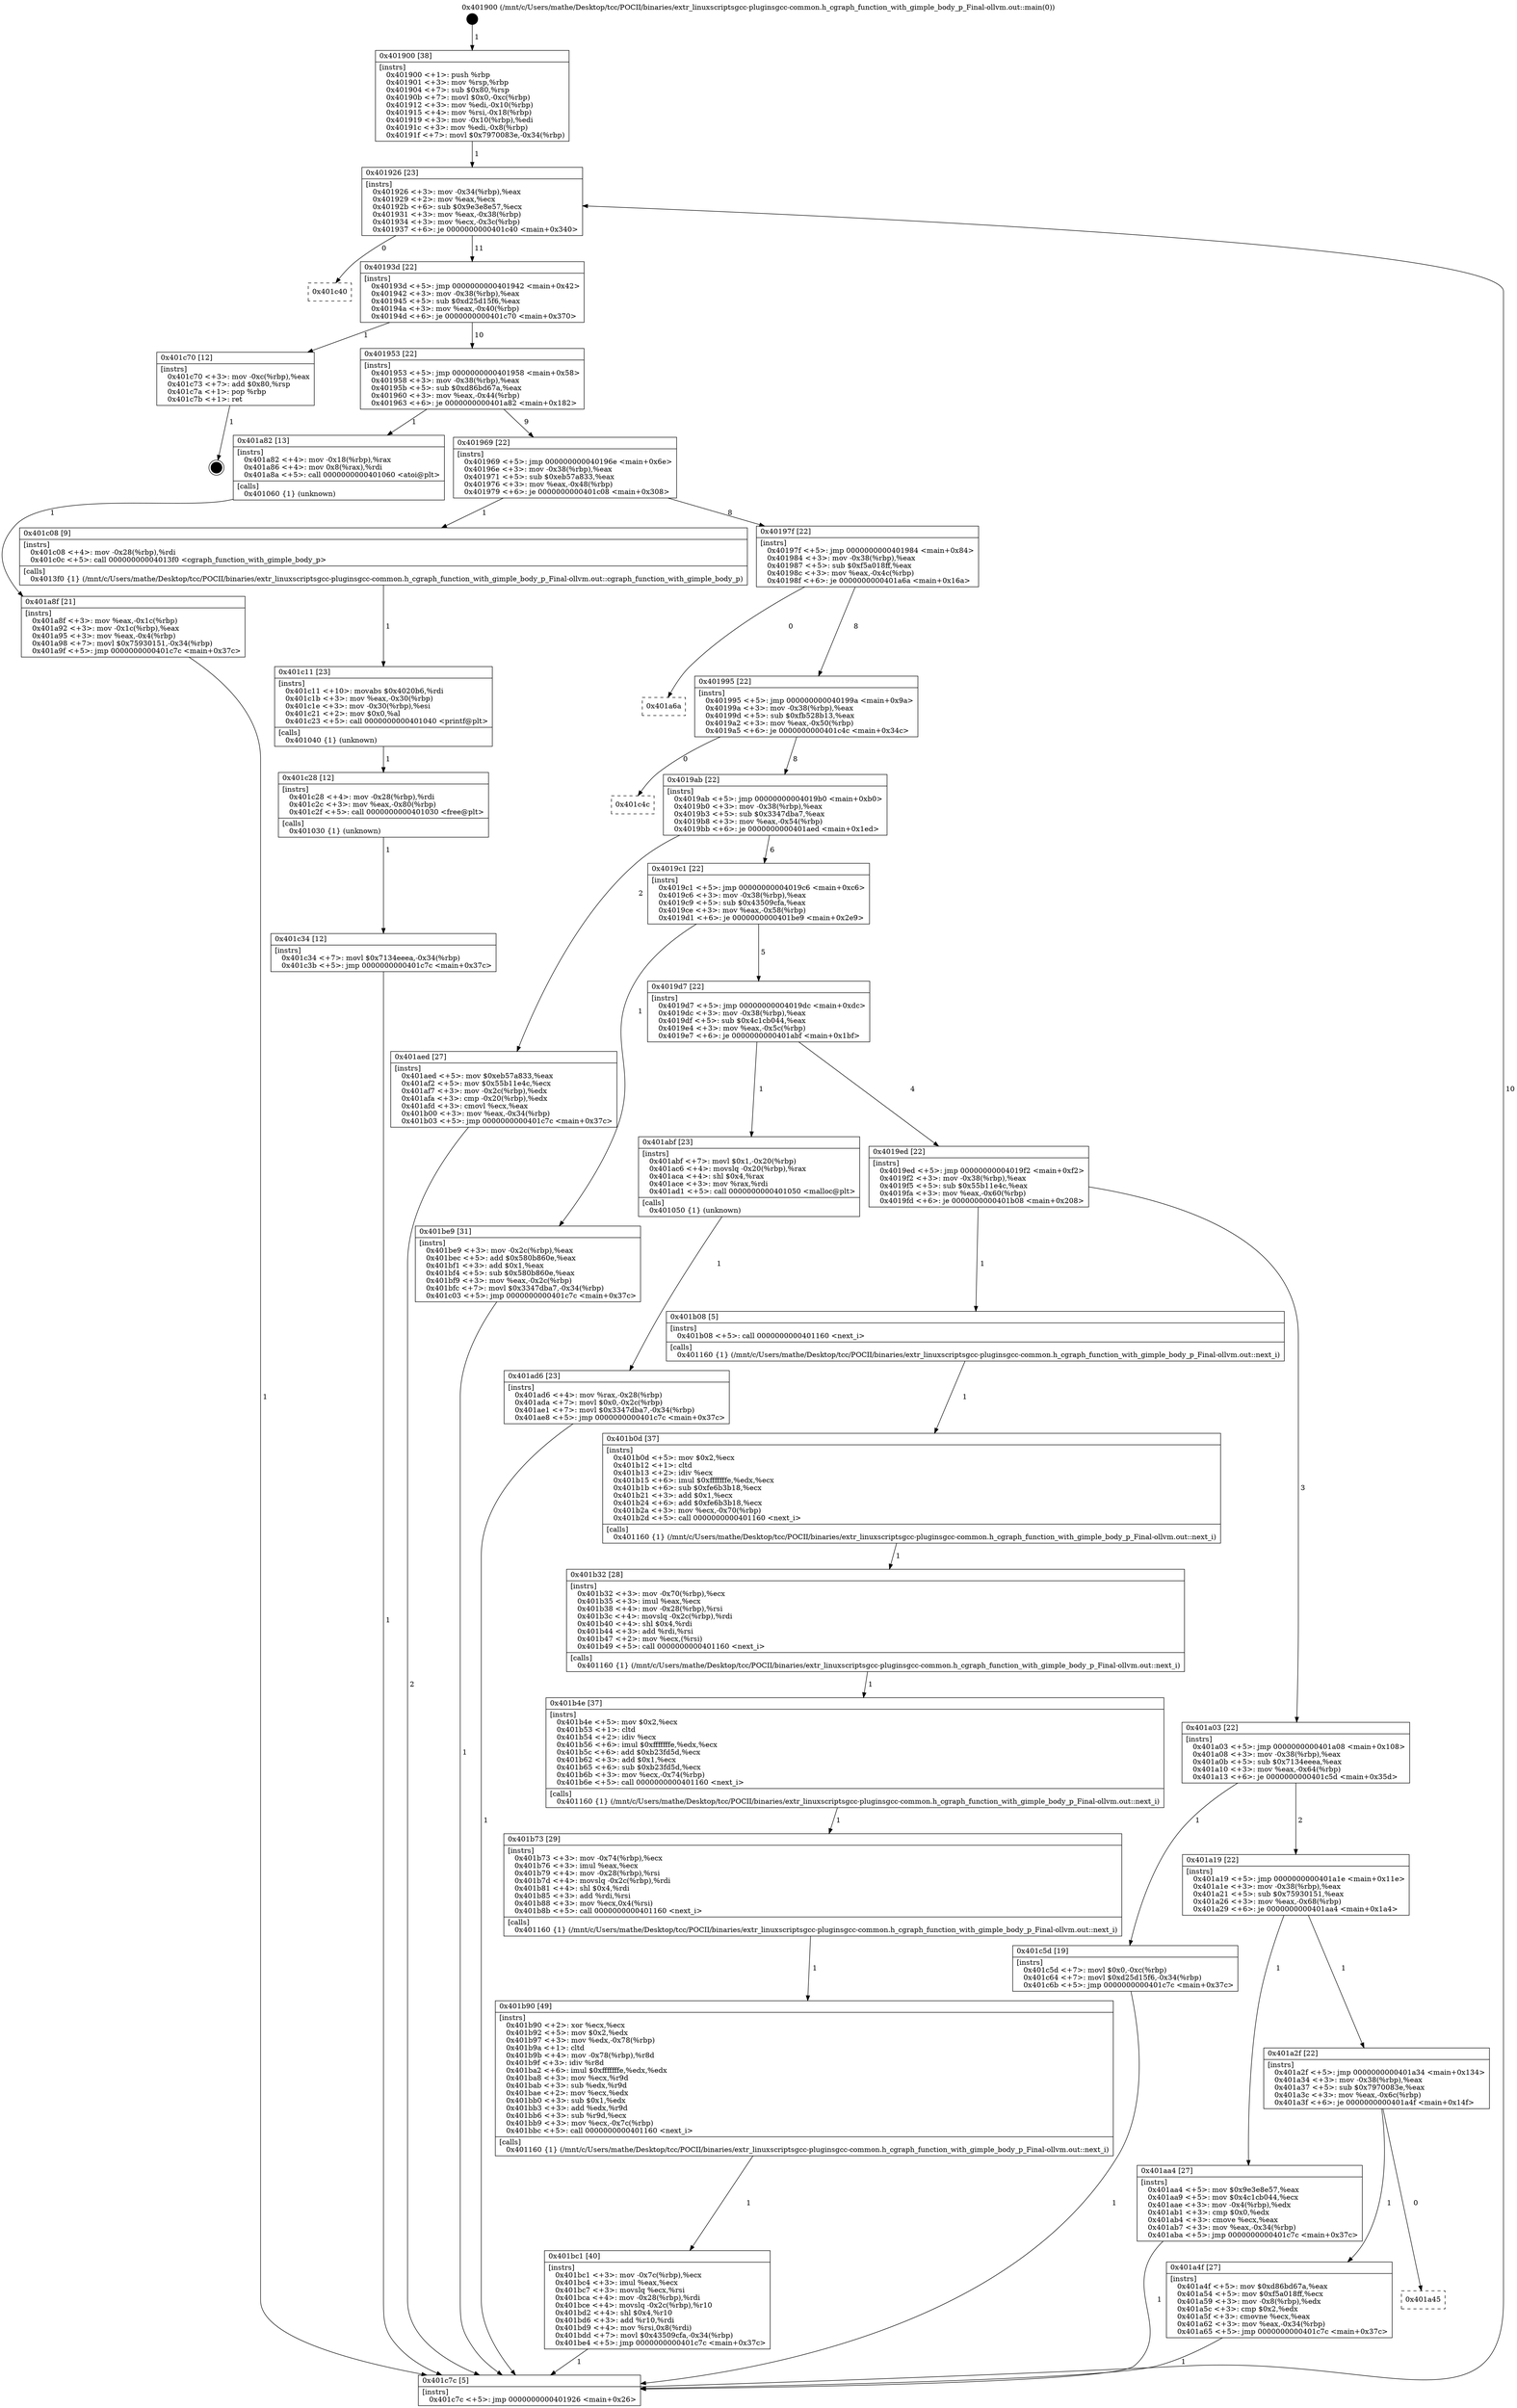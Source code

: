 digraph "0x401900" {
  label = "0x401900 (/mnt/c/Users/mathe/Desktop/tcc/POCII/binaries/extr_linuxscriptsgcc-pluginsgcc-common.h_cgraph_function_with_gimple_body_p_Final-ollvm.out::main(0))"
  labelloc = "t"
  node[shape=record]

  Entry [label="",width=0.3,height=0.3,shape=circle,fillcolor=black,style=filled]
  "0x401926" [label="{
     0x401926 [23]\l
     | [instrs]\l
     &nbsp;&nbsp;0x401926 \<+3\>: mov -0x34(%rbp),%eax\l
     &nbsp;&nbsp;0x401929 \<+2\>: mov %eax,%ecx\l
     &nbsp;&nbsp;0x40192b \<+6\>: sub $0x9e3e8e57,%ecx\l
     &nbsp;&nbsp;0x401931 \<+3\>: mov %eax,-0x38(%rbp)\l
     &nbsp;&nbsp;0x401934 \<+3\>: mov %ecx,-0x3c(%rbp)\l
     &nbsp;&nbsp;0x401937 \<+6\>: je 0000000000401c40 \<main+0x340\>\l
  }"]
  "0x401c40" [label="{
     0x401c40\l
  }", style=dashed]
  "0x40193d" [label="{
     0x40193d [22]\l
     | [instrs]\l
     &nbsp;&nbsp;0x40193d \<+5\>: jmp 0000000000401942 \<main+0x42\>\l
     &nbsp;&nbsp;0x401942 \<+3\>: mov -0x38(%rbp),%eax\l
     &nbsp;&nbsp;0x401945 \<+5\>: sub $0xd25d15f6,%eax\l
     &nbsp;&nbsp;0x40194a \<+3\>: mov %eax,-0x40(%rbp)\l
     &nbsp;&nbsp;0x40194d \<+6\>: je 0000000000401c70 \<main+0x370\>\l
  }"]
  Exit [label="",width=0.3,height=0.3,shape=circle,fillcolor=black,style=filled,peripheries=2]
  "0x401c70" [label="{
     0x401c70 [12]\l
     | [instrs]\l
     &nbsp;&nbsp;0x401c70 \<+3\>: mov -0xc(%rbp),%eax\l
     &nbsp;&nbsp;0x401c73 \<+7\>: add $0x80,%rsp\l
     &nbsp;&nbsp;0x401c7a \<+1\>: pop %rbp\l
     &nbsp;&nbsp;0x401c7b \<+1\>: ret\l
  }"]
  "0x401953" [label="{
     0x401953 [22]\l
     | [instrs]\l
     &nbsp;&nbsp;0x401953 \<+5\>: jmp 0000000000401958 \<main+0x58\>\l
     &nbsp;&nbsp;0x401958 \<+3\>: mov -0x38(%rbp),%eax\l
     &nbsp;&nbsp;0x40195b \<+5\>: sub $0xd86bd67a,%eax\l
     &nbsp;&nbsp;0x401960 \<+3\>: mov %eax,-0x44(%rbp)\l
     &nbsp;&nbsp;0x401963 \<+6\>: je 0000000000401a82 \<main+0x182\>\l
  }"]
  "0x401c34" [label="{
     0x401c34 [12]\l
     | [instrs]\l
     &nbsp;&nbsp;0x401c34 \<+7\>: movl $0x7134eeea,-0x34(%rbp)\l
     &nbsp;&nbsp;0x401c3b \<+5\>: jmp 0000000000401c7c \<main+0x37c\>\l
  }"]
  "0x401a82" [label="{
     0x401a82 [13]\l
     | [instrs]\l
     &nbsp;&nbsp;0x401a82 \<+4\>: mov -0x18(%rbp),%rax\l
     &nbsp;&nbsp;0x401a86 \<+4\>: mov 0x8(%rax),%rdi\l
     &nbsp;&nbsp;0x401a8a \<+5\>: call 0000000000401060 \<atoi@plt\>\l
     | [calls]\l
     &nbsp;&nbsp;0x401060 \{1\} (unknown)\l
  }"]
  "0x401969" [label="{
     0x401969 [22]\l
     | [instrs]\l
     &nbsp;&nbsp;0x401969 \<+5\>: jmp 000000000040196e \<main+0x6e\>\l
     &nbsp;&nbsp;0x40196e \<+3\>: mov -0x38(%rbp),%eax\l
     &nbsp;&nbsp;0x401971 \<+5\>: sub $0xeb57a833,%eax\l
     &nbsp;&nbsp;0x401976 \<+3\>: mov %eax,-0x48(%rbp)\l
     &nbsp;&nbsp;0x401979 \<+6\>: je 0000000000401c08 \<main+0x308\>\l
  }"]
  "0x401c28" [label="{
     0x401c28 [12]\l
     | [instrs]\l
     &nbsp;&nbsp;0x401c28 \<+4\>: mov -0x28(%rbp),%rdi\l
     &nbsp;&nbsp;0x401c2c \<+3\>: mov %eax,-0x80(%rbp)\l
     &nbsp;&nbsp;0x401c2f \<+5\>: call 0000000000401030 \<free@plt\>\l
     | [calls]\l
     &nbsp;&nbsp;0x401030 \{1\} (unknown)\l
  }"]
  "0x401c08" [label="{
     0x401c08 [9]\l
     | [instrs]\l
     &nbsp;&nbsp;0x401c08 \<+4\>: mov -0x28(%rbp),%rdi\l
     &nbsp;&nbsp;0x401c0c \<+5\>: call 00000000004013f0 \<cgraph_function_with_gimple_body_p\>\l
     | [calls]\l
     &nbsp;&nbsp;0x4013f0 \{1\} (/mnt/c/Users/mathe/Desktop/tcc/POCII/binaries/extr_linuxscriptsgcc-pluginsgcc-common.h_cgraph_function_with_gimple_body_p_Final-ollvm.out::cgraph_function_with_gimple_body_p)\l
  }"]
  "0x40197f" [label="{
     0x40197f [22]\l
     | [instrs]\l
     &nbsp;&nbsp;0x40197f \<+5\>: jmp 0000000000401984 \<main+0x84\>\l
     &nbsp;&nbsp;0x401984 \<+3\>: mov -0x38(%rbp),%eax\l
     &nbsp;&nbsp;0x401987 \<+5\>: sub $0xf5a018ff,%eax\l
     &nbsp;&nbsp;0x40198c \<+3\>: mov %eax,-0x4c(%rbp)\l
     &nbsp;&nbsp;0x40198f \<+6\>: je 0000000000401a6a \<main+0x16a\>\l
  }"]
  "0x401c11" [label="{
     0x401c11 [23]\l
     | [instrs]\l
     &nbsp;&nbsp;0x401c11 \<+10\>: movabs $0x4020b6,%rdi\l
     &nbsp;&nbsp;0x401c1b \<+3\>: mov %eax,-0x30(%rbp)\l
     &nbsp;&nbsp;0x401c1e \<+3\>: mov -0x30(%rbp),%esi\l
     &nbsp;&nbsp;0x401c21 \<+2\>: mov $0x0,%al\l
     &nbsp;&nbsp;0x401c23 \<+5\>: call 0000000000401040 \<printf@plt\>\l
     | [calls]\l
     &nbsp;&nbsp;0x401040 \{1\} (unknown)\l
  }"]
  "0x401a6a" [label="{
     0x401a6a\l
  }", style=dashed]
  "0x401995" [label="{
     0x401995 [22]\l
     | [instrs]\l
     &nbsp;&nbsp;0x401995 \<+5\>: jmp 000000000040199a \<main+0x9a\>\l
     &nbsp;&nbsp;0x40199a \<+3\>: mov -0x38(%rbp),%eax\l
     &nbsp;&nbsp;0x40199d \<+5\>: sub $0xfb528b13,%eax\l
     &nbsp;&nbsp;0x4019a2 \<+3\>: mov %eax,-0x50(%rbp)\l
     &nbsp;&nbsp;0x4019a5 \<+6\>: je 0000000000401c4c \<main+0x34c\>\l
  }"]
  "0x401bc1" [label="{
     0x401bc1 [40]\l
     | [instrs]\l
     &nbsp;&nbsp;0x401bc1 \<+3\>: mov -0x7c(%rbp),%ecx\l
     &nbsp;&nbsp;0x401bc4 \<+3\>: imul %eax,%ecx\l
     &nbsp;&nbsp;0x401bc7 \<+3\>: movslq %ecx,%rsi\l
     &nbsp;&nbsp;0x401bca \<+4\>: mov -0x28(%rbp),%rdi\l
     &nbsp;&nbsp;0x401bce \<+4\>: movslq -0x2c(%rbp),%r10\l
     &nbsp;&nbsp;0x401bd2 \<+4\>: shl $0x4,%r10\l
     &nbsp;&nbsp;0x401bd6 \<+3\>: add %r10,%rdi\l
     &nbsp;&nbsp;0x401bd9 \<+4\>: mov %rsi,0x8(%rdi)\l
     &nbsp;&nbsp;0x401bdd \<+7\>: movl $0x43509cfa,-0x34(%rbp)\l
     &nbsp;&nbsp;0x401be4 \<+5\>: jmp 0000000000401c7c \<main+0x37c\>\l
  }"]
  "0x401c4c" [label="{
     0x401c4c\l
  }", style=dashed]
  "0x4019ab" [label="{
     0x4019ab [22]\l
     | [instrs]\l
     &nbsp;&nbsp;0x4019ab \<+5\>: jmp 00000000004019b0 \<main+0xb0\>\l
     &nbsp;&nbsp;0x4019b0 \<+3\>: mov -0x38(%rbp),%eax\l
     &nbsp;&nbsp;0x4019b3 \<+5\>: sub $0x3347dba7,%eax\l
     &nbsp;&nbsp;0x4019b8 \<+3\>: mov %eax,-0x54(%rbp)\l
     &nbsp;&nbsp;0x4019bb \<+6\>: je 0000000000401aed \<main+0x1ed\>\l
  }"]
  "0x401b90" [label="{
     0x401b90 [49]\l
     | [instrs]\l
     &nbsp;&nbsp;0x401b90 \<+2\>: xor %ecx,%ecx\l
     &nbsp;&nbsp;0x401b92 \<+5\>: mov $0x2,%edx\l
     &nbsp;&nbsp;0x401b97 \<+3\>: mov %edx,-0x78(%rbp)\l
     &nbsp;&nbsp;0x401b9a \<+1\>: cltd\l
     &nbsp;&nbsp;0x401b9b \<+4\>: mov -0x78(%rbp),%r8d\l
     &nbsp;&nbsp;0x401b9f \<+3\>: idiv %r8d\l
     &nbsp;&nbsp;0x401ba2 \<+6\>: imul $0xfffffffe,%edx,%edx\l
     &nbsp;&nbsp;0x401ba8 \<+3\>: mov %ecx,%r9d\l
     &nbsp;&nbsp;0x401bab \<+3\>: sub %edx,%r9d\l
     &nbsp;&nbsp;0x401bae \<+2\>: mov %ecx,%edx\l
     &nbsp;&nbsp;0x401bb0 \<+3\>: sub $0x1,%edx\l
     &nbsp;&nbsp;0x401bb3 \<+3\>: add %edx,%r9d\l
     &nbsp;&nbsp;0x401bb6 \<+3\>: sub %r9d,%ecx\l
     &nbsp;&nbsp;0x401bb9 \<+3\>: mov %ecx,-0x7c(%rbp)\l
     &nbsp;&nbsp;0x401bbc \<+5\>: call 0000000000401160 \<next_i\>\l
     | [calls]\l
     &nbsp;&nbsp;0x401160 \{1\} (/mnt/c/Users/mathe/Desktop/tcc/POCII/binaries/extr_linuxscriptsgcc-pluginsgcc-common.h_cgraph_function_with_gimple_body_p_Final-ollvm.out::next_i)\l
  }"]
  "0x401aed" [label="{
     0x401aed [27]\l
     | [instrs]\l
     &nbsp;&nbsp;0x401aed \<+5\>: mov $0xeb57a833,%eax\l
     &nbsp;&nbsp;0x401af2 \<+5\>: mov $0x55b11e4c,%ecx\l
     &nbsp;&nbsp;0x401af7 \<+3\>: mov -0x2c(%rbp),%edx\l
     &nbsp;&nbsp;0x401afa \<+3\>: cmp -0x20(%rbp),%edx\l
     &nbsp;&nbsp;0x401afd \<+3\>: cmovl %ecx,%eax\l
     &nbsp;&nbsp;0x401b00 \<+3\>: mov %eax,-0x34(%rbp)\l
     &nbsp;&nbsp;0x401b03 \<+5\>: jmp 0000000000401c7c \<main+0x37c\>\l
  }"]
  "0x4019c1" [label="{
     0x4019c1 [22]\l
     | [instrs]\l
     &nbsp;&nbsp;0x4019c1 \<+5\>: jmp 00000000004019c6 \<main+0xc6\>\l
     &nbsp;&nbsp;0x4019c6 \<+3\>: mov -0x38(%rbp),%eax\l
     &nbsp;&nbsp;0x4019c9 \<+5\>: sub $0x43509cfa,%eax\l
     &nbsp;&nbsp;0x4019ce \<+3\>: mov %eax,-0x58(%rbp)\l
     &nbsp;&nbsp;0x4019d1 \<+6\>: je 0000000000401be9 \<main+0x2e9\>\l
  }"]
  "0x401b73" [label="{
     0x401b73 [29]\l
     | [instrs]\l
     &nbsp;&nbsp;0x401b73 \<+3\>: mov -0x74(%rbp),%ecx\l
     &nbsp;&nbsp;0x401b76 \<+3\>: imul %eax,%ecx\l
     &nbsp;&nbsp;0x401b79 \<+4\>: mov -0x28(%rbp),%rsi\l
     &nbsp;&nbsp;0x401b7d \<+4\>: movslq -0x2c(%rbp),%rdi\l
     &nbsp;&nbsp;0x401b81 \<+4\>: shl $0x4,%rdi\l
     &nbsp;&nbsp;0x401b85 \<+3\>: add %rdi,%rsi\l
     &nbsp;&nbsp;0x401b88 \<+3\>: mov %ecx,0x4(%rsi)\l
     &nbsp;&nbsp;0x401b8b \<+5\>: call 0000000000401160 \<next_i\>\l
     | [calls]\l
     &nbsp;&nbsp;0x401160 \{1\} (/mnt/c/Users/mathe/Desktop/tcc/POCII/binaries/extr_linuxscriptsgcc-pluginsgcc-common.h_cgraph_function_with_gimple_body_p_Final-ollvm.out::next_i)\l
  }"]
  "0x401be9" [label="{
     0x401be9 [31]\l
     | [instrs]\l
     &nbsp;&nbsp;0x401be9 \<+3\>: mov -0x2c(%rbp),%eax\l
     &nbsp;&nbsp;0x401bec \<+5\>: add $0x580b860e,%eax\l
     &nbsp;&nbsp;0x401bf1 \<+3\>: add $0x1,%eax\l
     &nbsp;&nbsp;0x401bf4 \<+5\>: sub $0x580b860e,%eax\l
     &nbsp;&nbsp;0x401bf9 \<+3\>: mov %eax,-0x2c(%rbp)\l
     &nbsp;&nbsp;0x401bfc \<+7\>: movl $0x3347dba7,-0x34(%rbp)\l
     &nbsp;&nbsp;0x401c03 \<+5\>: jmp 0000000000401c7c \<main+0x37c\>\l
  }"]
  "0x4019d7" [label="{
     0x4019d7 [22]\l
     | [instrs]\l
     &nbsp;&nbsp;0x4019d7 \<+5\>: jmp 00000000004019dc \<main+0xdc\>\l
     &nbsp;&nbsp;0x4019dc \<+3\>: mov -0x38(%rbp),%eax\l
     &nbsp;&nbsp;0x4019df \<+5\>: sub $0x4c1cb044,%eax\l
     &nbsp;&nbsp;0x4019e4 \<+3\>: mov %eax,-0x5c(%rbp)\l
     &nbsp;&nbsp;0x4019e7 \<+6\>: je 0000000000401abf \<main+0x1bf\>\l
  }"]
  "0x401b4e" [label="{
     0x401b4e [37]\l
     | [instrs]\l
     &nbsp;&nbsp;0x401b4e \<+5\>: mov $0x2,%ecx\l
     &nbsp;&nbsp;0x401b53 \<+1\>: cltd\l
     &nbsp;&nbsp;0x401b54 \<+2\>: idiv %ecx\l
     &nbsp;&nbsp;0x401b56 \<+6\>: imul $0xfffffffe,%edx,%ecx\l
     &nbsp;&nbsp;0x401b5c \<+6\>: add $0xb23fd5d,%ecx\l
     &nbsp;&nbsp;0x401b62 \<+3\>: add $0x1,%ecx\l
     &nbsp;&nbsp;0x401b65 \<+6\>: sub $0xb23fd5d,%ecx\l
     &nbsp;&nbsp;0x401b6b \<+3\>: mov %ecx,-0x74(%rbp)\l
     &nbsp;&nbsp;0x401b6e \<+5\>: call 0000000000401160 \<next_i\>\l
     | [calls]\l
     &nbsp;&nbsp;0x401160 \{1\} (/mnt/c/Users/mathe/Desktop/tcc/POCII/binaries/extr_linuxscriptsgcc-pluginsgcc-common.h_cgraph_function_with_gimple_body_p_Final-ollvm.out::next_i)\l
  }"]
  "0x401abf" [label="{
     0x401abf [23]\l
     | [instrs]\l
     &nbsp;&nbsp;0x401abf \<+7\>: movl $0x1,-0x20(%rbp)\l
     &nbsp;&nbsp;0x401ac6 \<+4\>: movslq -0x20(%rbp),%rax\l
     &nbsp;&nbsp;0x401aca \<+4\>: shl $0x4,%rax\l
     &nbsp;&nbsp;0x401ace \<+3\>: mov %rax,%rdi\l
     &nbsp;&nbsp;0x401ad1 \<+5\>: call 0000000000401050 \<malloc@plt\>\l
     | [calls]\l
     &nbsp;&nbsp;0x401050 \{1\} (unknown)\l
  }"]
  "0x4019ed" [label="{
     0x4019ed [22]\l
     | [instrs]\l
     &nbsp;&nbsp;0x4019ed \<+5\>: jmp 00000000004019f2 \<main+0xf2\>\l
     &nbsp;&nbsp;0x4019f2 \<+3\>: mov -0x38(%rbp),%eax\l
     &nbsp;&nbsp;0x4019f5 \<+5\>: sub $0x55b11e4c,%eax\l
     &nbsp;&nbsp;0x4019fa \<+3\>: mov %eax,-0x60(%rbp)\l
     &nbsp;&nbsp;0x4019fd \<+6\>: je 0000000000401b08 \<main+0x208\>\l
  }"]
  "0x401b32" [label="{
     0x401b32 [28]\l
     | [instrs]\l
     &nbsp;&nbsp;0x401b32 \<+3\>: mov -0x70(%rbp),%ecx\l
     &nbsp;&nbsp;0x401b35 \<+3\>: imul %eax,%ecx\l
     &nbsp;&nbsp;0x401b38 \<+4\>: mov -0x28(%rbp),%rsi\l
     &nbsp;&nbsp;0x401b3c \<+4\>: movslq -0x2c(%rbp),%rdi\l
     &nbsp;&nbsp;0x401b40 \<+4\>: shl $0x4,%rdi\l
     &nbsp;&nbsp;0x401b44 \<+3\>: add %rdi,%rsi\l
     &nbsp;&nbsp;0x401b47 \<+2\>: mov %ecx,(%rsi)\l
     &nbsp;&nbsp;0x401b49 \<+5\>: call 0000000000401160 \<next_i\>\l
     | [calls]\l
     &nbsp;&nbsp;0x401160 \{1\} (/mnt/c/Users/mathe/Desktop/tcc/POCII/binaries/extr_linuxscriptsgcc-pluginsgcc-common.h_cgraph_function_with_gimple_body_p_Final-ollvm.out::next_i)\l
  }"]
  "0x401b08" [label="{
     0x401b08 [5]\l
     | [instrs]\l
     &nbsp;&nbsp;0x401b08 \<+5\>: call 0000000000401160 \<next_i\>\l
     | [calls]\l
     &nbsp;&nbsp;0x401160 \{1\} (/mnt/c/Users/mathe/Desktop/tcc/POCII/binaries/extr_linuxscriptsgcc-pluginsgcc-common.h_cgraph_function_with_gimple_body_p_Final-ollvm.out::next_i)\l
  }"]
  "0x401a03" [label="{
     0x401a03 [22]\l
     | [instrs]\l
     &nbsp;&nbsp;0x401a03 \<+5\>: jmp 0000000000401a08 \<main+0x108\>\l
     &nbsp;&nbsp;0x401a08 \<+3\>: mov -0x38(%rbp),%eax\l
     &nbsp;&nbsp;0x401a0b \<+5\>: sub $0x7134eeea,%eax\l
     &nbsp;&nbsp;0x401a10 \<+3\>: mov %eax,-0x64(%rbp)\l
     &nbsp;&nbsp;0x401a13 \<+6\>: je 0000000000401c5d \<main+0x35d\>\l
  }"]
  "0x401b0d" [label="{
     0x401b0d [37]\l
     | [instrs]\l
     &nbsp;&nbsp;0x401b0d \<+5\>: mov $0x2,%ecx\l
     &nbsp;&nbsp;0x401b12 \<+1\>: cltd\l
     &nbsp;&nbsp;0x401b13 \<+2\>: idiv %ecx\l
     &nbsp;&nbsp;0x401b15 \<+6\>: imul $0xfffffffe,%edx,%ecx\l
     &nbsp;&nbsp;0x401b1b \<+6\>: sub $0xfe6b3b18,%ecx\l
     &nbsp;&nbsp;0x401b21 \<+3\>: add $0x1,%ecx\l
     &nbsp;&nbsp;0x401b24 \<+6\>: add $0xfe6b3b18,%ecx\l
     &nbsp;&nbsp;0x401b2a \<+3\>: mov %ecx,-0x70(%rbp)\l
     &nbsp;&nbsp;0x401b2d \<+5\>: call 0000000000401160 \<next_i\>\l
     | [calls]\l
     &nbsp;&nbsp;0x401160 \{1\} (/mnt/c/Users/mathe/Desktop/tcc/POCII/binaries/extr_linuxscriptsgcc-pluginsgcc-common.h_cgraph_function_with_gimple_body_p_Final-ollvm.out::next_i)\l
  }"]
  "0x401c5d" [label="{
     0x401c5d [19]\l
     | [instrs]\l
     &nbsp;&nbsp;0x401c5d \<+7\>: movl $0x0,-0xc(%rbp)\l
     &nbsp;&nbsp;0x401c64 \<+7\>: movl $0xd25d15f6,-0x34(%rbp)\l
     &nbsp;&nbsp;0x401c6b \<+5\>: jmp 0000000000401c7c \<main+0x37c\>\l
  }"]
  "0x401a19" [label="{
     0x401a19 [22]\l
     | [instrs]\l
     &nbsp;&nbsp;0x401a19 \<+5\>: jmp 0000000000401a1e \<main+0x11e\>\l
     &nbsp;&nbsp;0x401a1e \<+3\>: mov -0x38(%rbp),%eax\l
     &nbsp;&nbsp;0x401a21 \<+5\>: sub $0x75930151,%eax\l
     &nbsp;&nbsp;0x401a26 \<+3\>: mov %eax,-0x68(%rbp)\l
     &nbsp;&nbsp;0x401a29 \<+6\>: je 0000000000401aa4 \<main+0x1a4\>\l
  }"]
  "0x401ad6" [label="{
     0x401ad6 [23]\l
     | [instrs]\l
     &nbsp;&nbsp;0x401ad6 \<+4\>: mov %rax,-0x28(%rbp)\l
     &nbsp;&nbsp;0x401ada \<+7\>: movl $0x0,-0x2c(%rbp)\l
     &nbsp;&nbsp;0x401ae1 \<+7\>: movl $0x3347dba7,-0x34(%rbp)\l
     &nbsp;&nbsp;0x401ae8 \<+5\>: jmp 0000000000401c7c \<main+0x37c\>\l
  }"]
  "0x401aa4" [label="{
     0x401aa4 [27]\l
     | [instrs]\l
     &nbsp;&nbsp;0x401aa4 \<+5\>: mov $0x9e3e8e57,%eax\l
     &nbsp;&nbsp;0x401aa9 \<+5\>: mov $0x4c1cb044,%ecx\l
     &nbsp;&nbsp;0x401aae \<+3\>: mov -0x4(%rbp),%edx\l
     &nbsp;&nbsp;0x401ab1 \<+3\>: cmp $0x0,%edx\l
     &nbsp;&nbsp;0x401ab4 \<+3\>: cmove %ecx,%eax\l
     &nbsp;&nbsp;0x401ab7 \<+3\>: mov %eax,-0x34(%rbp)\l
     &nbsp;&nbsp;0x401aba \<+5\>: jmp 0000000000401c7c \<main+0x37c\>\l
  }"]
  "0x401a2f" [label="{
     0x401a2f [22]\l
     | [instrs]\l
     &nbsp;&nbsp;0x401a2f \<+5\>: jmp 0000000000401a34 \<main+0x134\>\l
     &nbsp;&nbsp;0x401a34 \<+3\>: mov -0x38(%rbp),%eax\l
     &nbsp;&nbsp;0x401a37 \<+5\>: sub $0x7970083e,%eax\l
     &nbsp;&nbsp;0x401a3c \<+3\>: mov %eax,-0x6c(%rbp)\l
     &nbsp;&nbsp;0x401a3f \<+6\>: je 0000000000401a4f \<main+0x14f\>\l
  }"]
  "0x401a8f" [label="{
     0x401a8f [21]\l
     | [instrs]\l
     &nbsp;&nbsp;0x401a8f \<+3\>: mov %eax,-0x1c(%rbp)\l
     &nbsp;&nbsp;0x401a92 \<+3\>: mov -0x1c(%rbp),%eax\l
     &nbsp;&nbsp;0x401a95 \<+3\>: mov %eax,-0x4(%rbp)\l
     &nbsp;&nbsp;0x401a98 \<+7\>: movl $0x75930151,-0x34(%rbp)\l
     &nbsp;&nbsp;0x401a9f \<+5\>: jmp 0000000000401c7c \<main+0x37c\>\l
  }"]
  "0x401a4f" [label="{
     0x401a4f [27]\l
     | [instrs]\l
     &nbsp;&nbsp;0x401a4f \<+5\>: mov $0xd86bd67a,%eax\l
     &nbsp;&nbsp;0x401a54 \<+5\>: mov $0xf5a018ff,%ecx\l
     &nbsp;&nbsp;0x401a59 \<+3\>: mov -0x8(%rbp),%edx\l
     &nbsp;&nbsp;0x401a5c \<+3\>: cmp $0x2,%edx\l
     &nbsp;&nbsp;0x401a5f \<+3\>: cmovne %ecx,%eax\l
     &nbsp;&nbsp;0x401a62 \<+3\>: mov %eax,-0x34(%rbp)\l
     &nbsp;&nbsp;0x401a65 \<+5\>: jmp 0000000000401c7c \<main+0x37c\>\l
  }"]
  "0x401a45" [label="{
     0x401a45\l
  }", style=dashed]
  "0x401c7c" [label="{
     0x401c7c [5]\l
     | [instrs]\l
     &nbsp;&nbsp;0x401c7c \<+5\>: jmp 0000000000401926 \<main+0x26\>\l
  }"]
  "0x401900" [label="{
     0x401900 [38]\l
     | [instrs]\l
     &nbsp;&nbsp;0x401900 \<+1\>: push %rbp\l
     &nbsp;&nbsp;0x401901 \<+3\>: mov %rsp,%rbp\l
     &nbsp;&nbsp;0x401904 \<+7\>: sub $0x80,%rsp\l
     &nbsp;&nbsp;0x40190b \<+7\>: movl $0x0,-0xc(%rbp)\l
     &nbsp;&nbsp;0x401912 \<+3\>: mov %edi,-0x10(%rbp)\l
     &nbsp;&nbsp;0x401915 \<+4\>: mov %rsi,-0x18(%rbp)\l
     &nbsp;&nbsp;0x401919 \<+3\>: mov -0x10(%rbp),%edi\l
     &nbsp;&nbsp;0x40191c \<+3\>: mov %edi,-0x8(%rbp)\l
     &nbsp;&nbsp;0x40191f \<+7\>: movl $0x7970083e,-0x34(%rbp)\l
  }"]
  Entry -> "0x401900" [label=" 1"]
  "0x401926" -> "0x401c40" [label=" 0"]
  "0x401926" -> "0x40193d" [label=" 11"]
  "0x401c70" -> Exit [label=" 1"]
  "0x40193d" -> "0x401c70" [label=" 1"]
  "0x40193d" -> "0x401953" [label=" 10"]
  "0x401c5d" -> "0x401c7c" [label=" 1"]
  "0x401953" -> "0x401a82" [label=" 1"]
  "0x401953" -> "0x401969" [label=" 9"]
  "0x401c34" -> "0x401c7c" [label=" 1"]
  "0x401969" -> "0x401c08" [label=" 1"]
  "0x401969" -> "0x40197f" [label=" 8"]
  "0x401c28" -> "0x401c34" [label=" 1"]
  "0x40197f" -> "0x401a6a" [label=" 0"]
  "0x40197f" -> "0x401995" [label=" 8"]
  "0x401c11" -> "0x401c28" [label=" 1"]
  "0x401995" -> "0x401c4c" [label=" 0"]
  "0x401995" -> "0x4019ab" [label=" 8"]
  "0x401c08" -> "0x401c11" [label=" 1"]
  "0x4019ab" -> "0x401aed" [label=" 2"]
  "0x4019ab" -> "0x4019c1" [label=" 6"]
  "0x401be9" -> "0x401c7c" [label=" 1"]
  "0x4019c1" -> "0x401be9" [label=" 1"]
  "0x4019c1" -> "0x4019d7" [label=" 5"]
  "0x401bc1" -> "0x401c7c" [label=" 1"]
  "0x4019d7" -> "0x401abf" [label=" 1"]
  "0x4019d7" -> "0x4019ed" [label=" 4"]
  "0x401b90" -> "0x401bc1" [label=" 1"]
  "0x4019ed" -> "0x401b08" [label=" 1"]
  "0x4019ed" -> "0x401a03" [label=" 3"]
  "0x401b73" -> "0x401b90" [label=" 1"]
  "0x401a03" -> "0x401c5d" [label=" 1"]
  "0x401a03" -> "0x401a19" [label=" 2"]
  "0x401b4e" -> "0x401b73" [label=" 1"]
  "0x401a19" -> "0x401aa4" [label=" 1"]
  "0x401a19" -> "0x401a2f" [label=" 1"]
  "0x401b32" -> "0x401b4e" [label=" 1"]
  "0x401a2f" -> "0x401a4f" [label=" 1"]
  "0x401a2f" -> "0x401a45" [label=" 0"]
  "0x401a4f" -> "0x401c7c" [label=" 1"]
  "0x401900" -> "0x401926" [label=" 1"]
  "0x401c7c" -> "0x401926" [label=" 10"]
  "0x401a82" -> "0x401a8f" [label=" 1"]
  "0x401a8f" -> "0x401c7c" [label=" 1"]
  "0x401aa4" -> "0x401c7c" [label=" 1"]
  "0x401abf" -> "0x401ad6" [label=" 1"]
  "0x401ad6" -> "0x401c7c" [label=" 1"]
  "0x401aed" -> "0x401c7c" [label=" 2"]
  "0x401b08" -> "0x401b0d" [label=" 1"]
  "0x401b0d" -> "0x401b32" [label=" 1"]
}
